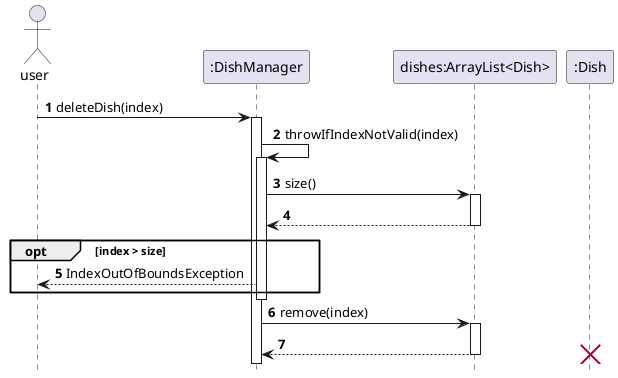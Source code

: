 @startuml
'https://plantuml.com/sequence-diagram

autonumber
hide footbox

actor user
participant ":DishManager" as dishmanager
participant "dishes:ArrayList<Dish>" as dishes
participant ":Dish" as dish


user -> dishmanager: deleteDish(index)
activate dishmanager

dishmanager -> dishmanager: throwIfIndexNotValid(index)
activate dishmanager

dishmanager -> dishes: size()
activate dishes
dishes --> dishmanager
deactivate dishes
group opt [index > size]
dishmanager --> user: IndexOutOfBoundsException
end

deactivate dishmanager

dishmanager -> dishes: remove(index)
activate dishes
dishes --> dishmanager
deactivate dishes
deactivate dish
destroy dish
@enduml